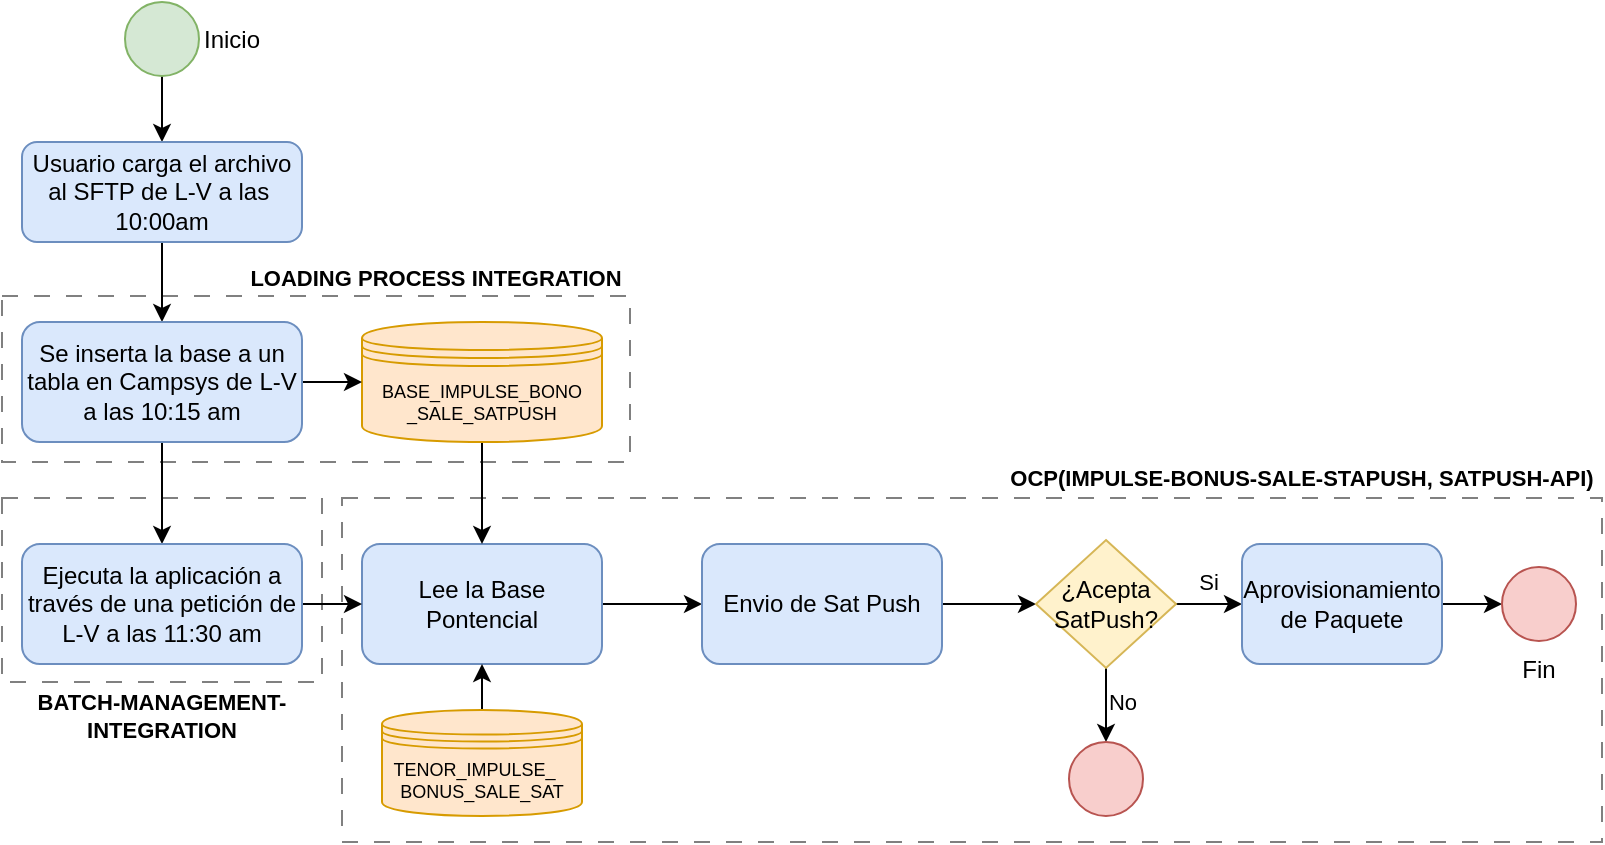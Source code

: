 <mxfile version="22.0.4" type="dropbox" pages="2">
  <diagram name="Logica" id="Dl5K3hWF-43rdkW5KuqW">
    <mxGraphModel dx="594" dy="1822" grid="1" gridSize="10" guides="1" tooltips="1" connect="1" arrows="1" fold="1" page="1" pageScale="1" pageWidth="1654" pageHeight="1169" math="0" shadow="0">
      <root>
        <mxCell id="0" />
        <mxCell id="1" parent="0" />
        <mxCell id="75TNPySaZIBt-O8_bH7v-13" value="" style="rounded=0;whiteSpace=wrap;html=1;fillStyle=hatch;dashed=1;dashPattern=8 8;strokeColor=#808080;" vertex="1" parent="1">
          <mxGeometry x="190" y="228" width="160" height="92" as="geometry" />
        </mxCell>
        <mxCell id="75TNPySaZIBt-O8_bH7v-6" value="" style="rounded=0;whiteSpace=wrap;html=1;fillStyle=hatch;dashed=1;dashPattern=8 8;strokeColor=#808080;" vertex="1" parent="1">
          <mxGeometry x="360" y="228" width="630" height="172" as="geometry" />
        </mxCell>
        <mxCell id="75TNPySaZIBt-O8_bH7v-4" value="" style="rounded=0;whiteSpace=wrap;html=1;fillStyle=hatch;dashed=1;dashPattern=8 8;strokeColor=#808080;" vertex="1" parent="1">
          <mxGeometry x="190" y="127" width="314" height="83" as="geometry" />
        </mxCell>
        <mxCell id="75TNPySaZIBt-O8_bH7v-2" style="edgeStyle=orthogonalEdgeStyle;rounded=0;orthogonalLoop=1;jettySize=auto;html=1;exitX=0.5;exitY=1;exitDx=0;exitDy=0;" edge="1" parent="1" source="gJhGZZJD6wCVzzeD1Rhf-1" target="bmwDqeTBeZvy_c3GI4oe-2">
          <mxGeometry relative="1" as="geometry" />
        </mxCell>
        <mxCell id="gJhGZZJD6wCVzzeD1Rhf-1" value="Inicio" style="ellipse;whiteSpace=wrap;html=1;aspect=fixed;fillColor=#d5e8d4;strokeColor=#82b366;labelPosition=right;verticalLabelPosition=middle;align=left;verticalAlign=middle;" parent="1" vertex="1">
          <mxGeometry x="251.5" y="-20" width="37" height="37" as="geometry" />
        </mxCell>
        <mxCell id="CE8rgLj-crdpCECgngkh-7" style="edgeStyle=orthogonalEdgeStyle;rounded=0;orthogonalLoop=1;jettySize=auto;html=1;exitX=1;exitY=0.5;exitDx=0;exitDy=0;" edge="1" parent="1" source="CE8rgLj-crdpCECgngkh-1" target="CE8rgLj-crdpCECgngkh-6">
          <mxGeometry relative="1" as="geometry" />
        </mxCell>
        <mxCell id="CE8rgLj-crdpCECgngkh-1" value="Lee la Base Pontencial" style="rounded=1;whiteSpace=wrap;html=1;fillColor=#dae8fc;strokeColor=#6c8ebf;" vertex="1" parent="1">
          <mxGeometry x="370" y="251" width="120" height="60" as="geometry" />
        </mxCell>
        <mxCell id="75TNPySaZIBt-O8_bH7v-17" style="edgeStyle=orthogonalEdgeStyle;rounded=0;orthogonalLoop=1;jettySize=auto;html=1;exitX=0.5;exitY=1;exitDx=0;exitDy=0;" edge="1" parent="1" source="CE8rgLj-crdpCECgngkh-4" target="CE8rgLj-crdpCECgngkh-1">
          <mxGeometry relative="1" as="geometry" />
        </mxCell>
        <mxCell id="CE8rgLj-crdpCECgngkh-4" value="BASE_IMPULSE_BONO&lt;br style=&quot;font-size: 9px;&quot;&gt;_SALE_SATPUSH" style="shape=datastore;whiteSpace=wrap;html=1;fillColor=#ffe6cc;strokeColor=#d79b00;fontSize=9;" vertex="1" parent="1">
          <mxGeometry x="370" y="140" width="120" height="60" as="geometry" />
        </mxCell>
        <mxCell id="CE8rgLj-crdpCECgngkh-9" style="edgeStyle=orthogonalEdgeStyle;rounded=0;orthogonalLoop=1;jettySize=auto;html=1;exitX=1;exitY=0.5;exitDx=0;exitDy=0;entryX=0;entryY=0.5;entryDx=0;entryDy=0;" edge="1" parent="1" source="CE8rgLj-crdpCECgngkh-6" target="CE8rgLj-crdpCECgngkh-8">
          <mxGeometry relative="1" as="geometry" />
        </mxCell>
        <mxCell id="CE8rgLj-crdpCECgngkh-6" value="Envio de Sat Push" style="rounded=1;whiteSpace=wrap;html=1;fillColor=#dae8fc;strokeColor=#6c8ebf;" vertex="1" parent="1">
          <mxGeometry x="540" y="251" width="120" height="60" as="geometry" />
        </mxCell>
        <mxCell id="CE8rgLj-crdpCECgngkh-14" style="edgeStyle=orthogonalEdgeStyle;rounded=0;orthogonalLoop=1;jettySize=auto;html=1;exitX=0.5;exitY=1;exitDx=0;exitDy=0;entryX=0.5;entryY=0;entryDx=0;entryDy=0;" edge="1" parent="1" source="CE8rgLj-crdpCECgngkh-8" target="CE8rgLj-crdpCECgngkh-13">
          <mxGeometry relative="1" as="geometry" />
        </mxCell>
        <mxCell id="CE8rgLj-crdpCECgngkh-15" value="No" style="edgeLabel;html=1;align=center;verticalAlign=middle;resizable=0;points=[];" vertex="1" connectable="0" parent="CE8rgLj-crdpCECgngkh-14">
          <mxGeometry x="-0.513" y="4" relative="1" as="geometry">
            <mxPoint x="4" y="8" as="offset" />
          </mxGeometry>
        </mxCell>
        <mxCell id="CE8rgLj-crdpCECgngkh-17" style="edgeStyle=orthogonalEdgeStyle;rounded=0;orthogonalLoop=1;jettySize=auto;html=1;exitX=1;exitY=0.5;exitDx=0;exitDy=0;" edge="1" parent="1" source="CE8rgLj-crdpCECgngkh-8" target="CE8rgLj-crdpCECgngkh-20">
          <mxGeometry relative="1" as="geometry">
            <mxPoint x="820" y="281" as="targetPoint" />
          </mxGeometry>
        </mxCell>
        <mxCell id="CE8rgLj-crdpCECgngkh-18" value="Si" style="edgeLabel;html=1;align=center;verticalAlign=middle;resizable=0;points=[];" vertex="1" connectable="0" parent="CE8rgLj-crdpCECgngkh-17">
          <mxGeometry x="-0.349" y="-2" relative="1" as="geometry">
            <mxPoint y="-13" as="offset" />
          </mxGeometry>
        </mxCell>
        <mxCell id="CE8rgLj-crdpCECgngkh-8" value="¿Acepta SatPush?" style="rhombus;whiteSpace=wrap;html=1;fillColor=#fff2cc;strokeColor=#d6b656;" vertex="1" parent="1">
          <mxGeometry x="707" y="249" width="70" height="64" as="geometry" />
        </mxCell>
        <mxCell id="CE8rgLj-crdpCECgngkh-13" value="" style="ellipse;whiteSpace=wrap;html=1;aspect=fixed;fillColor=#f8cecc;strokeColor=#b85450;" vertex="1" parent="1">
          <mxGeometry x="723.5" y="350" width="37" height="37" as="geometry" />
        </mxCell>
        <mxCell id="CE8rgLj-crdpCECgngkh-23" style="edgeStyle=orthogonalEdgeStyle;rounded=0;orthogonalLoop=1;jettySize=auto;html=1;exitX=1;exitY=0.5;exitDx=0;exitDy=0;entryX=0;entryY=0.5;entryDx=0;entryDy=0;" edge="1" parent="1" source="CE8rgLj-crdpCECgngkh-20" target="CE8rgLj-crdpCECgngkh-22">
          <mxGeometry relative="1" as="geometry" />
        </mxCell>
        <mxCell id="CE8rgLj-crdpCECgngkh-20" value="Aprovisionamiento de Paquete" style="rounded=1;whiteSpace=wrap;html=1;fillColor=#dae8fc;strokeColor=#6c8ebf;" vertex="1" parent="1">
          <mxGeometry x="810" y="251" width="100" height="60" as="geometry" />
        </mxCell>
        <mxCell id="CE8rgLj-crdpCECgngkh-22" value="Fin" style="ellipse;whiteSpace=wrap;html=1;aspect=fixed;fillColor=#f8cecc;strokeColor=#b85450;labelPosition=center;verticalLabelPosition=bottom;align=center;verticalAlign=top;" vertex="1" parent="1">
          <mxGeometry x="940" y="262.5" width="37" height="37" as="geometry" />
        </mxCell>
        <mxCell id="bmwDqeTBeZvy_c3GI4oe-3" style="edgeStyle=orthogonalEdgeStyle;rounded=0;orthogonalLoop=1;jettySize=auto;html=1;exitX=0.5;exitY=1;exitDx=0;exitDy=0;entryX=0.5;entryY=0;entryDx=0;entryDy=0;" edge="1" parent="1" source="bmwDqeTBeZvy_c3GI4oe-2" target="bmwDqeTBeZvy_c3GI4oe-4">
          <mxGeometry relative="1" as="geometry" />
        </mxCell>
        <mxCell id="bmwDqeTBeZvy_c3GI4oe-2" value="Usuario carga el archivo al SFTP de L-V a las&amp;nbsp; 10:00am" style="rounded=1;whiteSpace=wrap;html=1;fillColor=#dae8fc;strokeColor=#6c8ebf;" vertex="1" parent="1">
          <mxGeometry x="200" y="50" width="140" height="50" as="geometry" />
        </mxCell>
        <mxCell id="75TNPySaZIBt-O8_bH7v-1" style="edgeStyle=orthogonalEdgeStyle;rounded=0;orthogonalLoop=1;jettySize=auto;html=1;exitX=1;exitY=0.5;exitDx=0;exitDy=0;" edge="1" parent="1" source="bmwDqeTBeZvy_c3GI4oe-4" target="CE8rgLj-crdpCECgngkh-4">
          <mxGeometry relative="1" as="geometry" />
        </mxCell>
        <mxCell id="75TNPySaZIBt-O8_bH7v-3" style="edgeStyle=orthogonalEdgeStyle;rounded=0;orthogonalLoop=1;jettySize=auto;html=1;exitX=0.5;exitY=1;exitDx=0;exitDy=0;" edge="1" parent="1" source="bmwDqeTBeZvy_c3GI4oe-4" target="75TNPySaZIBt-O8_bH7v-8">
          <mxGeometry relative="1" as="geometry" />
        </mxCell>
        <mxCell id="bmwDqeTBeZvy_c3GI4oe-4" value="Se inserta la base a un tabla en Campsys de L-V a las 10:15 am" style="rounded=1;whiteSpace=wrap;html=1;fillColor=#dae8fc;strokeColor=#6c8ebf;" vertex="1" parent="1">
          <mxGeometry x="200" y="140" width="140" height="60" as="geometry" />
        </mxCell>
        <mxCell id="75TNPySaZIBt-O8_bH7v-5" value="LOADING PROCESS INTEGRATION" style="text;html=1;strokeColor=none;fillColor=none;align=center;verticalAlign=middle;whiteSpace=wrap;rounded=0;fontStyle=1;fontSize=11;" vertex="1" parent="1">
          <mxGeometry x="310" y="108" width="193.5" height="20" as="geometry" />
        </mxCell>
        <mxCell id="75TNPySaZIBt-O8_bH7v-10" style="edgeStyle=orthogonalEdgeStyle;rounded=0;orthogonalLoop=1;jettySize=auto;html=1;exitX=1;exitY=0.5;exitDx=0;exitDy=0;" edge="1" parent="1" source="75TNPySaZIBt-O8_bH7v-8" target="CE8rgLj-crdpCECgngkh-1">
          <mxGeometry relative="1" as="geometry" />
        </mxCell>
        <mxCell id="75TNPySaZIBt-O8_bH7v-8" value="Ejecuta la aplicación a través de una petición de L-V a las 11:30 am" style="rounded=1;whiteSpace=wrap;html=1;fillColor=#dae8fc;strokeColor=#6c8ebf;" vertex="1" parent="1">
          <mxGeometry x="200" y="251" width="140" height="60" as="geometry" />
        </mxCell>
        <mxCell id="75TNPySaZIBt-O8_bH7v-11" value="OCP(IMPULSE-BONUS-SALE-STAPUSH, SATPUSH-API)" style="text;html=1;strokeColor=none;fillColor=none;align=center;verticalAlign=middle;whiteSpace=wrap;rounded=0;fontStyle=1;fontSize=11;" vertex="1" parent="1">
          <mxGeometry x="690" y="208" width="300" height="20" as="geometry" />
        </mxCell>
        <mxCell id="75TNPySaZIBt-O8_bH7v-14" value="BATCH-MANAGEMENT-INTEGRATION" style="text;html=1;strokeColor=none;fillColor=none;align=center;verticalAlign=middle;whiteSpace=wrap;rounded=0;fontStyle=1;fontSize=11;" vertex="1" parent="1">
          <mxGeometry x="190" y="322" width="160" height="30" as="geometry" />
        </mxCell>
        <mxCell id="75TNPySaZIBt-O8_bH7v-20" style="edgeStyle=orthogonalEdgeStyle;rounded=0;orthogonalLoop=1;jettySize=auto;html=1;exitX=0.5;exitY=0;exitDx=0;exitDy=0;entryX=0.5;entryY=1;entryDx=0;entryDy=0;" edge="1" parent="1" source="75TNPySaZIBt-O8_bH7v-18" target="CE8rgLj-crdpCECgngkh-1">
          <mxGeometry relative="1" as="geometry" />
        </mxCell>
        <mxCell id="75TNPySaZIBt-O8_bH7v-18" value="&lt;p class=&quot;MsoNormal&quot; style=&quot;font-size: 9px;&quot;&gt;&lt;span style=&quot;font-size: 9px;&quot;&gt;TENOR_IMPULSE_&amp;nbsp; &amp;nbsp; &lt;/span&gt;&lt;span style=&quot;background-color: initial; font-size: 9px;&quot;&gt;BONUS_SALE_SAT&lt;/span&gt;&lt;/p&gt;" style="shape=datastore;whiteSpace=wrap;html=1;fillColor=#ffe6cc;strokeColor=#d79b00;fontSize=9;fontStyle=0" vertex="1" parent="1">
          <mxGeometry x="380" y="334" width="100" height="53" as="geometry" />
        </mxCell>
      </root>
    </mxGraphModel>
  </diagram>
  <diagram id="WNxTPc-twOpnKhsMMWsS" name="Componentes">
    <mxGraphModel dx="1073" dy="825" grid="1" gridSize="10" guides="1" tooltips="1" connect="1" arrows="1" fold="1" page="1" pageScale="1" pageWidth="1654" pageHeight="1169" math="0" shadow="0">
      <root>
        <mxCell id="0" />
        <mxCell id="1" parent="0" />
        <mxCell id="TRPWqeNlIJwtBI82UsCC-1" value="&lt;p style=&quot;margin-left:36.0pt;text-indent:-18.0pt;mso-list:l0 level1 lfo1;&quot; class=&quot;15&quot;&gt;&lt;br&gt;&lt;/p&gt;" style="rounded=0;whiteSpace=wrap;html=1;shadow=0;glass=0;labelBorderColor=none;sketch=0;fillStyle=auto;strokeColor=#000000;strokeWidth=1;fontSize=13;fontColor=#7ece78;fillColor=default;" vertex="1" parent="1">
          <mxGeometry x="200" y="520" width="670" height="490" as="geometry" />
        </mxCell>
        <mxCell id="TRPWqeNlIJwtBI82UsCC-2" value="Servidores&lt;br style=&quot;font-size: 8px;&quot;&gt;&lt;div&gt;10.4.88.109,&amp;nbsp;&lt;span style=&quot;background-color: initial;&quot;&gt;10.4.88.119,&lt;/span&gt;&lt;/div&gt;&lt;div&gt;&lt;div style=&quot;border-color: var(--border-color);&quot;&gt;10.4.88.138,&amp;nbsp;&lt;span style=&quot;background-color: initial;&quot;&gt;10.4.88.144&lt;/span&gt;&lt;/div&gt;&lt;/div&gt;" style="rounded=0;whiteSpace=wrap;html=1;labelBorderColor=none;fontSize=8;strokeColor=#004C99;align=left;dashed=1;strokeWidth=1;dashPattern=1 4;fontColor=#004C99;" vertex="1" parent="1">
          <mxGeometry x="600.0" y="960" width="104.57" height="30" as="geometry" />
        </mxCell>
        <mxCell id="TRPWqeNlIJwtBI82UsCC-3" value="Servidores&lt;br style=&quot;font-size: 8px;&quot;&gt;10.4.88.61:8080&lt;br&gt;10.4.88.147:8080&lt;div data-en-clipboard=&quot;true&quot; data-pm-slice=&quot;1 1 []&quot; style=&quot;font-size: 8px;&quot;&gt;10.4.88.148:8080&lt;br&gt;&lt;/div&gt;" style="rounded=0;whiteSpace=wrap;html=1;labelBorderColor=none;fontSize=8;align=left;dashed=1;strokeWidth=1;dashPattern=1 4;fontColor=#997E8F;strokeColor=#B5739D;" vertex="1" parent="1">
          <mxGeometry x="224.36" y="661" width="84.8" height="40" as="geometry" />
        </mxCell>
        <mxCell id="TRPWqeNlIJwtBI82UsCC-4" style="edgeStyle=orthogonalEdgeStyle;rounded=1;orthogonalLoop=1;jettySize=auto;html=1;exitX=0.75;exitY=1;exitDx=0;exitDy=0;entryX=0.75;entryY=0;entryDx=0;entryDy=0;strokeColor=#808080;" edge="1" parent="1" source="TRPWqeNlIJwtBI82UsCC-5" target="TRPWqeNlIJwtBI82UsCC-6">
          <mxGeometry relative="1" as="geometry" />
        </mxCell>
        <mxCell id="TRPWqeNlIJwtBI82UsCC-5" value="" style="rounded=0;whiteSpace=wrap;html=1;labelBorderColor=none;fontSize=11;strokeWidth=1;strokeColor=#B5739D;shadow=1;fontStyle=1;align=center;" vertex="1" parent="1">
          <mxGeometry x="224.36" y="539" width="535.64" height="100" as="geometry" />
        </mxCell>
        <mxCell id="TRPWqeNlIJwtBI82UsCC-6" value="" style="rounded=0;whiteSpace=wrap;html=1;labelBorderColor=none;fontSize=11;fillColor=default;shadow=1;strokeColor=#FF9999;" vertex="1" parent="1">
          <mxGeometry x="600" y="700" width="162.63" height="150" as="geometry" />
        </mxCell>
        <mxCell id="TRPWqeNlIJwtBI82UsCC-7" value="" style="rounded=0;whiteSpace=wrap;html=1;labelBorderColor=none;fontSize=11;fillColor=default;strokeColor=#59759E;strokeWidth=1;shadow=1;" vertex="1" parent="1">
          <mxGeometry x="600" y="865" width="164" height="95" as="geometry" />
        </mxCell>
        <mxCell id="TRPWqeNlIJwtBI82UsCC-8" style="edgeStyle=orthogonalEdgeStyle;rounded=1;orthogonalLoop=1;jettySize=auto;html=1;exitX=0.5;exitY=0;exitDx=0;exitDy=0;strokeColor=#808080;" edge="1" parent="1" source="TRPWqeNlIJwtBI82UsCC-9">
          <mxGeometry relative="1" as="geometry">
            <mxPoint x="402" y="640" as="targetPoint" />
          </mxGeometry>
        </mxCell>
        <mxCell id="TRPWqeNlIJwtBI82UsCC-9" value="" style="rounded=0;whiteSpace=wrap;html=1;labelBorderColor=none;fontSize=11;strokeWidth=1;strokeColor=#B5739D;shadow=1;" vertex="1" parent="1">
          <mxGeometry x="224.36" y="700" width="355.64" height="150" as="geometry" />
        </mxCell>
        <mxCell id="TRPWqeNlIJwtBI82UsCC-10" value="invoke-impulse-bonus-cron-http" style="rounded=0;whiteSpace=wrap;html=1;labelBorderColor=none;fontSize=9;strokeColor=#000000;fillColor=default;align=center;dashed=1;dashPattern=1 4;" vertex="1" parent="1">
          <mxGeometry x="415.63" y="758" width="135.91" height="20" as="geometry" />
        </mxCell>
        <mxCell id="TRPWqeNlIJwtBI82UsCC-11" value="Rutas" style="text;html=1;strokeColor=none;fillColor=none;align=center;verticalAlign=middle;whiteSpace=wrap;rounded=0;fontStyle=1;fontSize=10;" vertex="1" parent="1">
          <mxGeometry x="415.63" y="738" width="138.37" height="20" as="geometry" />
        </mxCell>
        <mxCell id="TRPWqeNlIJwtBI82UsCC-12" style="edgeStyle=orthogonalEdgeStyle;shape=link;rounded=0;orthogonalLoop=1;jettySize=auto;html=1;exitX=0.5;exitY=0;exitDx=0;exitDy=0;entryX=0.5;entryY=1;entryDx=0;entryDy=0;strokeColor=#990099;strokeWidth=1;fontSize=12;fontColor=#7ece78;" edge="1" parent="1" source="TRPWqeNlIJwtBI82UsCC-14" target="TRPWqeNlIJwtBI82UsCC-10">
          <mxGeometry relative="1" as="geometry" />
        </mxCell>
        <mxCell id="TRPWqeNlIJwtBI82UsCC-13" style="edgeStyle=orthogonalEdgeStyle;rounded=1;orthogonalLoop=1;jettySize=auto;html=1;exitX=1;exitY=0.5;exitDx=0;exitDy=0;entryX=0;entryY=0.5;entryDx=0;entryDy=0;strokeColor=#808080;" edge="1" parent="1" source="TRPWqeNlIJwtBI82UsCC-14" target="TRPWqeNlIJwtBI82UsCC-30">
          <mxGeometry relative="1" as="geometry" />
        </mxCell>
        <mxCell id="TRPWqeNlIJwtBI82UsCC-14" value="ms-campaign-batch-management-integration" style="rounded=1;whiteSpace=wrap;html=1;labelBorderColor=none;fontSize=11;fontStyle=1;fillStyle=auto;fillColor=#e1d5e7;strokeColor=#9673a6;strokeWidth=1;glass=0;shadow=1;" vertex="1" parent="1">
          <mxGeometry x="415.63" y="778" width="138.37" height="50" as="geometry" />
        </mxCell>
        <mxCell id="TRPWqeNlIJwtBI82UsCC-15" value="queue-feedback-batch" style="shape=cylinder3;whiteSpace=wrap;html=1;boundedLbl=1;backgroundOutline=1;size=13.08;labelBorderColor=none;fontSize=10;fillColor=#dae8fc;direction=south;strokeColor=#6c8ebf;strokeWidth=1;fontStyle=1;shadow=1;" vertex="1" parent="1">
          <mxGeometry x="623.9" y="894" width="116.2" height="50" as="geometry" />
        </mxCell>
        <mxCell id="TRPWqeNlIJwtBI82UsCC-16" style="edgeStyle=orthogonalEdgeStyle;shape=link;rounded=0;orthogonalLoop=1;jettySize=auto;html=1;exitX=0.5;exitY=1;exitDx=0;exitDy=0;entryX=0.5;entryY=0;entryDx=0;entryDy=0;strokeColor=#990099;strokeWidth=1;fontSize=12;fontColor=#7ece78;" edge="1" parent="1" source="TRPWqeNlIJwtBI82UsCC-17" target="TRPWqeNlIJwtBI82UsCC-19">
          <mxGeometry relative="1" as="geometry" />
        </mxCell>
        <mxCell id="TRPWqeNlIJwtBI82UsCC-17" value="impulse-bonus-batch-sftp&lt;div data-en-clipboard=&quot;true&quot; data-pm-slice=&quot;1 1 []&quot;&gt;impulse-bonus-batch-truncate&lt;br&gt;&lt;/div&gt;" style="rounded=0;whiteSpace=wrap;html=1;labelBorderColor=none;fontSize=9;strokeColor=default;align=center;dashed=1;strokeWidth=1;dashPattern=1 4;" vertex="1" parent="1">
          <mxGeometry x="248.09" y="748" width="145.91" height="30" as="geometry" />
        </mxCell>
        <mxCell id="TRPWqeNlIJwtBI82UsCC-18" value="Rutas" style="text;html=1;strokeColor=none;fillColor=none;align=center;verticalAlign=middle;whiteSpace=wrap;rounded=0;fontStyle=1;fontSize=10;" vertex="1" parent="1">
          <mxGeometry x="248.09" y="728" width="145.91" height="20" as="geometry" />
        </mxCell>
        <mxCell id="TRPWqeNlIJwtBI82UsCC-19" value="&lt;div data-en-clipboard=&quot;true&quot; data-pm-slice=&quot;1 1 []&quot; style=&quot;font-size: 11px;&quot;&gt;ms-campaign-loading-process-integration&lt;/div&gt;" style="rounded=1;whiteSpace=wrap;html=1;labelBorderColor=none;fontSize=11;fontStyle=1;strokeColor=#9673a6;strokeWidth=1;fillColor=#e1d5e7;shadow=1;" vertex="1" parent="1">
          <mxGeometry x="248.09" y="778" width="145.91" height="50" as="geometry" />
        </mxCell>
        <mxCell id="TRPWqeNlIJwtBI82UsCC-20" value="CAMEL" style="text;html=1;strokeColor=none;fillColor=none;align=left;verticalAlign=middle;whiteSpace=wrap;rounded=0;fontStyle=1;fontSize=13;" vertex="1" parent="1">
          <mxGeometry x="224.36" y="700" width="60" height="20" as="geometry" />
        </mxCell>
        <mxCell id="TRPWqeNlIJwtBI82UsCC-21" value="KAFKA" style="text;html=1;strokeColor=none;fillColor=none;align=left;verticalAlign=middle;whiteSpace=wrap;rounded=0;fontStyle=1;fontSize=13;" vertex="1" parent="1">
          <mxGeometry x="600.0" y="865" width="60" height="20" as="geometry" />
        </mxCell>
        <mxCell id="TRPWqeNlIJwtBI82UsCC-22" value="OPENSHIFT" style="text;html=1;strokeColor=none;fillColor=none;align=left;verticalAlign=middle;whiteSpace=wrap;rounded=0;fontStyle=1;fontSize=13;" vertex="1" parent="1">
          <mxGeometry x="600" y="700" width="78.06" height="20" as="geometry" />
        </mxCell>
        <mxCell id="TRPWqeNlIJwtBI82UsCC-23" style="edgeStyle=elbowEdgeStyle;rounded=1;sketch=0;orthogonalLoop=1;jettySize=auto;elbow=vertical;html=1;exitX=1;exitY=0.5;exitDx=0;exitDy=0;shadow=0;strokeColor=#000000;strokeWidth=1;fontSize=13;fontColor=#7ece78;" edge="1" parent="1">
          <mxGeometry relative="1" as="geometry">
            <mxPoint x="897.93" y="575" as="sourcePoint" />
            <mxPoint x="897.93" y="575.069" as="targetPoint" />
          </mxGeometry>
        </mxCell>
        <mxCell id="TRPWqeNlIJwtBI82UsCC-24" value="ORACLE - SCHEMA: CAMPSYS" style="text;html=1;strokeColor=none;fillColor=none;align=left;verticalAlign=middle;whiteSpace=wrap;rounded=0;fontStyle=1;fontSize=13;" vertex="1" parent="1">
          <mxGeometry x="224.36" y="539" width="204.57" height="20" as="geometry" />
        </mxCell>
        <mxCell id="TRPWqeNlIJwtBI82UsCC-25" value="BASE_IMPULSE_BONO_SALE_SATPUSH&lt;br&gt;TENOR_IMPULSE_BONUS_SALE_SAT" style="rounded=1;whiteSpace=wrap;html=1;labelBorderColor=none;fontSize=9;strokeWidth=1;strokeColor=#b85450;shadow=1;fontStyle=0;align=center;fillColor=#FFF1ED;" vertex="1" parent="1">
          <mxGeometry x="248.09" y="570" width="231.91" height="40" as="geometry" />
        </mxCell>
        <mxCell id="TRPWqeNlIJwtBI82UsCC-26" value="Envio de Sat Push" style="rounded=0;whiteSpace=wrap;html=1;shadow=1;glass=0;labelBorderColor=none;sketch=0;strokeWidth=1;fontSize=11;fillColor=#b0e3e6;strokeColor=#0e8088;" vertex="1" parent="1">
          <mxGeometry x="780" y="698" width="60" height="152" as="geometry" />
        </mxCell>
        <mxCell id="TRPWqeNlIJwtBI82UsCC-27" value="apps.ocpprod.gp.inet" style="rounded=0;whiteSpace=wrap;html=1;labelBorderColor=none;fontSize=8;strokeColor=#CC0000;align=left;dashed=1;strokeWidth=1;dashPattern=1 4;fontColor=#CC0000;" vertex="1" parent="1">
          <mxGeometry x="600" y="681" width="84.8" height="18" as="geometry" />
        </mxCell>
        <mxCell id="TRPWqeNlIJwtBI82UsCC-28" style="edgeStyle=orthogonalEdgeStyle;rounded=0;orthogonalLoop=1;jettySize=auto;html=1;exitX=0.5;exitY=0;exitDx=0;exitDy=0;entryX=0.5;entryY=1;entryDx=0;entryDy=0;strokeColor=#808080;" edge="1" parent="1" source="TRPWqeNlIJwtBI82UsCC-30" target="TRPWqeNlIJwtBI82UsCC-31">
          <mxGeometry relative="1" as="geometry" />
        </mxCell>
        <mxCell id="TRPWqeNlIJwtBI82UsCC-29" style="edgeStyle=orthogonalEdgeStyle;rounded=0;orthogonalLoop=1;jettySize=auto;html=1;exitX=0.5;exitY=1;exitDx=0;exitDy=0;strokeColor=#808080;" edge="1" parent="1" source="TRPWqeNlIJwtBI82UsCC-30" target="TRPWqeNlIJwtBI82UsCC-15">
          <mxGeometry relative="1" as="geometry" />
        </mxCell>
        <mxCell id="TRPWqeNlIJwtBI82UsCC-30" value="&lt;div data-en-clipboard=&quot;true&quot; data-pm-slice=&quot;1 1 []&quot; style=&quot;font-size: 11px;&quot;&gt;&lt;p class=&quot;MsoNormal&quot; style=&quot;font-size: 11px;&quot;&gt;&lt;i style=&quot;border-color: var(--border-color);&quot;&gt;impulse-bonus-sale-satpush&lt;/i&gt;&lt;br&gt;&lt;/p&gt;&lt;/div&gt;" style="rounded=1;whiteSpace=wrap;html=1;labelBorderColor=none;strokeColor=#b85450;strokeWidth=1;fontSize=11;fillColor=#f8cecc;shadow=1;fontStyle=1" vertex="1" parent="1">
          <mxGeometry x="617.39" y="783" width="129.21" height="40" as="geometry" />
        </mxCell>
        <mxCell id="TRPWqeNlIJwtBI82UsCC-31" value="&lt;div data-en-clipboard=&quot;true&quot; data-pm-slice=&quot;1 1 []&quot; style=&quot;font-size: 11px;&quot;&gt;&lt;p class=&quot;MsoNormal&quot; style=&quot;font-size: 11px;&quot;&gt;&lt;i style=&quot;border-color: var(--border-color);&quot;&gt;satpush-api&lt;/i&gt;&lt;br&gt;&lt;/p&gt;&lt;/div&gt;" style="rounded=1;whiteSpace=wrap;html=1;labelBorderColor=none;strokeColor=#b85450;strokeWidth=1;fontSize=11;fillColor=#f8cecc;shadow=1;fontStyle=1" vertex="1" parent="1">
          <mxGeometry x="616.71" y="733" width="129.21" height="35" as="geometry" />
        </mxCell>
        <mxCell id="TRPWqeNlIJwtBI82UsCC-32" value="CUSTOMER_CONTACT&lt;br&gt;IMPULSE_BONUS_SALE_WL" style="rounded=1;whiteSpace=wrap;html=1;labelBorderColor=none;fontSize=9;strokeWidth=1;strokeColor=#b85450;shadow=1;fontStyle=0;align=center;fillColor=#FFF1ED;" vertex="1" parent="1">
          <mxGeometry x="510" y="570" width="208.89" height="40" as="geometry" />
        </mxCell>
        <mxCell id="TRPWqeNlIJwtBI82UsCC-33" style="edgeStyle=orthogonalEdgeStyle;rounded=0;orthogonalLoop=1;jettySize=auto;html=1;exitX=1;exitY=0.5;exitDx=0;exitDy=0;strokeColor=#808080;" edge="1" parent="1" source="TRPWqeNlIJwtBI82UsCC-31">
          <mxGeometry relative="1" as="geometry">
            <mxPoint x="780" y="750" as="targetPoint" />
          </mxGeometry>
        </mxCell>
        <mxCell id="QjUGv4lpClSPNZEPNuaj-1" style="edgeStyle=orthogonalEdgeStyle;rounded=1;orthogonalLoop=1;jettySize=auto;html=1;exitX=0;exitY=0.5;exitDx=0;exitDy=0;entryX=0.5;entryY=1;entryDx=0;entryDy=0;strokeColor=#808080;" edge="1" parent="1" source="TRPWqeNlIJwtBI82UsCC-7" target="TRPWqeNlIJwtBI82UsCC-14">
          <mxGeometry relative="1" as="geometry" />
        </mxCell>
      </root>
    </mxGraphModel>
  </diagram>
</mxfile>
